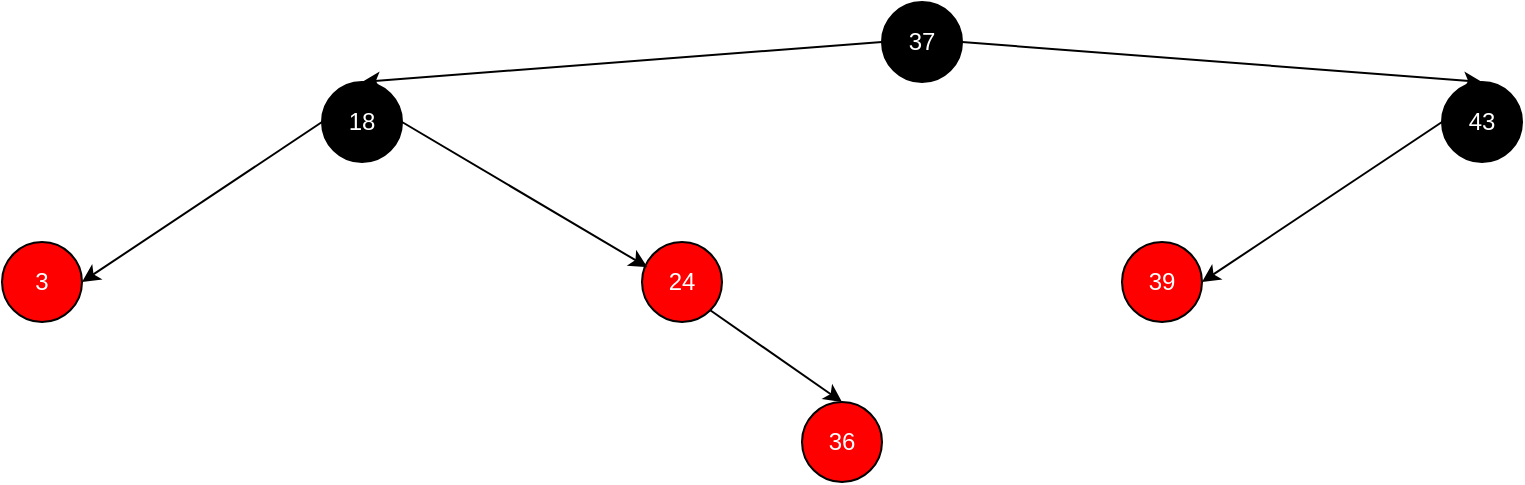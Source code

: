 <mxfile version="25.0.3">
  <diagram name="Page-1" id="j1CUTHfM_lew2WtE_cfq">
    <mxGraphModel dx="1016" dy="315" grid="1" gridSize="10" guides="1" tooltips="1" connect="1" arrows="1" fold="1" page="1" pageScale="1" pageWidth="10000" pageHeight="10000" math="0" shadow="0">
      <root>
        <mxCell id="0" />
        <mxCell id="1" parent="0" />
        <mxCell id="tVpZ6s8ooF1xdLXQ13zd-1" value="&lt;font color=&quot;#ffffff&quot;&gt;37&lt;/font&gt;" style="ellipse;whiteSpace=wrap;html=1;aspect=fixed;fillColor=#000000;" parent="1" vertex="1">
          <mxGeometry x="5400" y="400" width="40" height="40" as="geometry" />
        </mxCell>
        <mxCell id="tVpZ6s8ooF1xdLXQ13zd-2" value="&lt;font color=&quot;#ffffff&quot;&gt;18&lt;/font&gt;" style="ellipse;whiteSpace=wrap;html=1;aspect=fixed;fillColor=#000000;" parent="1" vertex="1">
          <mxGeometry x="5120" y="440" width="40" height="40" as="geometry" />
        </mxCell>
        <mxCell id="tVpZ6s8ooF1xdLXQ13zd-3" value="" style="endArrow=classic;html=1;rounded=0;entryX=0.5;entryY=0;entryDx=0;entryDy=0;" parent="1" target="tVpZ6s8ooF1xdLXQ13zd-2" edge="1">
          <mxGeometry width="50" height="50" relative="1" as="geometry">
            <mxPoint x="5400" y="420" as="sourcePoint" />
            <mxPoint x="5450" y="370" as="targetPoint" />
          </mxGeometry>
        </mxCell>
        <mxCell id="tVpZ6s8ooF1xdLXQ13zd-4" value="&lt;font color=&quot;#ffffff&quot;&gt;43&lt;/font&gt;" style="ellipse;whiteSpace=wrap;html=1;aspect=fixed;fillColor=#000000;" parent="1" vertex="1">
          <mxGeometry x="5680" y="440" width="40" height="40" as="geometry" />
        </mxCell>
        <mxCell id="tVpZ6s8ooF1xdLXQ13zd-5" value="" style="endArrow=classic;html=1;rounded=0;entryX=0.5;entryY=0;entryDx=0;entryDy=0;" parent="1" target="tVpZ6s8ooF1xdLXQ13zd-4" edge="1">
          <mxGeometry width="50" height="50" relative="1" as="geometry">
            <mxPoint x="5440" y="420" as="sourcePoint" />
            <mxPoint x="5490" y="370" as="targetPoint" />
          </mxGeometry>
        </mxCell>
        <mxCell id="tVpZ6s8ooF1xdLXQ13zd-6" value="&lt;font color=&quot;#ffffff&quot;&gt;24&lt;/font&gt;" style="ellipse;whiteSpace=wrap;html=1;aspect=fixed;fillColor=#ff0000;" parent="1" vertex="1">
          <mxGeometry x="5280" y="520" width="40" height="40" as="geometry" />
        </mxCell>
        <mxCell id="tVpZ6s8ooF1xdLXQ13zd-7" value="" style="endArrow=classic;html=1;rounded=0;entryX=0.067;entryY=0.315;entryDx=0;entryDy=0;entryPerimeter=0;" parent="1" target="tVpZ6s8ooF1xdLXQ13zd-6" edge="1">
          <mxGeometry width="50" height="50" relative="1" as="geometry">
            <mxPoint x="5160" y="460" as="sourcePoint" />
            <mxPoint x="5210" y="410" as="targetPoint" />
          </mxGeometry>
        </mxCell>
        <mxCell id="J22uuMfeXZK0YEk9KujG-1" value="&lt;font color=&quot;#ffffff&quot;&gt;3&lt;/font&gt;" style="ellipse;whiteSpace=wrap;html=1;aspect=fixed;fillColor=#ff0000;" vertex="1" parent="1">
          <mxGeometry x="4960" y="520" width="40" height="40" as="geometry" />
        </mxCell>
        <mxCell id="J22uuMfeXZK0YEk9KujG-2" value="" style="endArrow=classic;html=1;rounded=0;entryX=1;entryY=0.5;entryDx=0;entryDy=0;" edge="1" parent="1" target="J22uuMfeXZK0YEk9KujG-1">
          <mxGeometry width="50" height="50" relative="1" as="geometry">
            <mxPoint x="5120" y="460" as="sourcePoint" />
            <mxPoint x="5170" y="410" as="targetPoint" />
          </mxGeometry>
        </mxCell>
        <mxCell id="J22uuMfeXZK0YEk9KujG-3" value="&lt;font color=&quot;#ffffff&quot;&gt;39&lt;/font&gt;" style="ellipse;whiteSpace=wrap;html=1;aspect=fixed;fillColor=#ff0000;" vertex="1" parent="1">
          <mxGeometry x="5520" y="520" width="40" height="40" as="geometry" />
        </mxCell>
        <mxCell id="J22uuMfeXZK0YEk9KujG-4" value="" style="endArrow=classic;html=1;rounded=0;entryX=1;entryY=0.5;entryDx=0;entryDy=0;" edge="1" parent="1" target="J22uuMfeXZK0YEk9KujG-3">
          <mxGeometry width="50" height="50" relative="1" as="geometry">
            <mxPoint x="5680" y="460" as="sourcePoint" />
            <mxPoint x="5730" y="410" as="targetPoint" />
          </mxGeometry>
        </mxCell>
        <mxCell id="J22uuMfeXZK0YEk9KujG-5" value="&lt;font color=&quot;#ffffff&quot;&gt;36&lt;/font&gt;" style="ellipse;whiteSpace=wrap;html=1;aspect=fixed;fillColor=#ff0000;" vertex="1" parent="1">
          <mxGeometry x="5360" y="600" width="40" height="40" as="geometry" />
        </mxCell>
        <mxCell id="J22uuMfeXZK0YEk9KujG-6" value="" style="endArrow=classic;html=1;rounded=0;entryX=0.5;entryY=0;entryDx=0;entryDy=0;exitX=1;exitY=1;exitDx=0;exitDy=0;" edge="1" parent="1" source="tVpZ6s8ooF1xdLXQ13zd-6" target="J22uuMfeXZK0YEk9KujG-5">
          <mxGeometry width="50" height="50" relative="1" as="geometry">
            <mxPoint x="5310" y="560" as="sourcePoint" />
            <mxPoint x="5360" y="510" as="targetPoint" />
          </mxGeometry>
        </mxCell>
      </root>
    </mxGraphModel>
  </diagram>
</mxfile>
